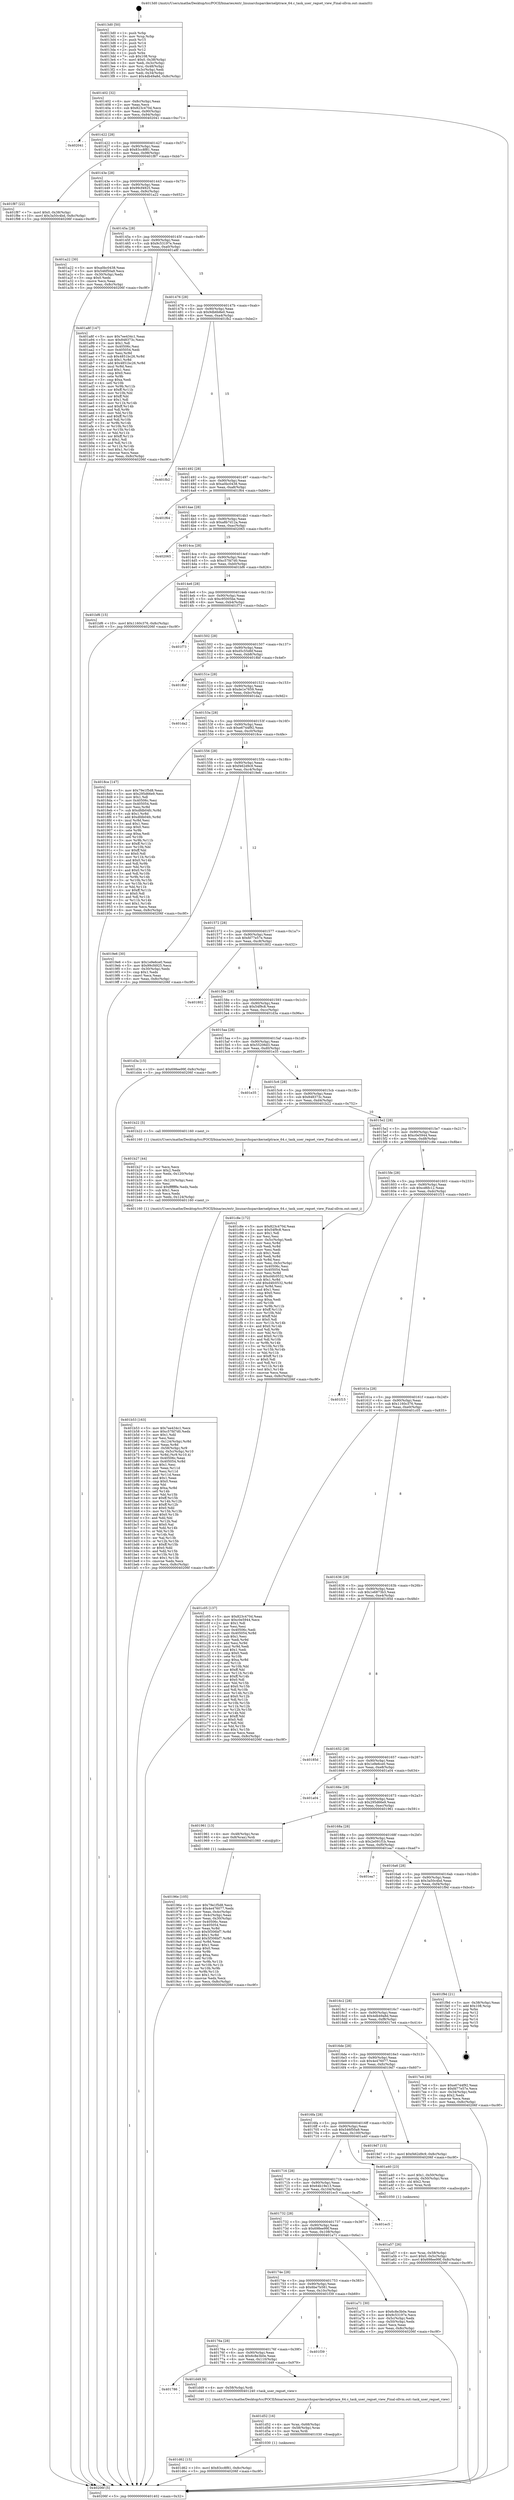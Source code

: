 digraph "0x4013d0" {
  label = "0x4013d0 (/mnt/c/Users/mathe/Desktop/tcc/POCII/binaries/extr_linuxarchsparckernelptrace_64.c_task_user_regset_view_Final-ollvm.out::main(0))"
  labelloc = "t"
  node[shape=record]

  Entry [label="",width=0.3,height=0.3,shape=circle,fillcolor=black,style=filled]
  "0x401402" [label="{
     0x401402 [32]\l
     | [instrs]\l
     &nbsp;&nbsp;0x401402 \<+6\>: mov -0x8c(%rbp),%eax\l
     &nbsp;&nbsp;0x401408 \<+2\>: mov %eax,%ecx\l
     &nbsp;&nbsp;0x40140a \<+6\>: sub $0x823c470d,%ecx\l
     &nbsp;&nbsp;0x401410 \<+6\>: mov %eax,-0x90(%rbp)\l
     &nbsp;&nbsp;0x401416 \<+6\>: mov %ecx,-0x94(%rbp)\l
     &nbsp;&nbsp;0x40141c \<+6\>: je 0000000000402041 \<main+0xc71\>\l
  }"]
  "0x402041" [label="{
     0x402041\l
  }", style=dashed]
  "0x401422" [label="{
     0x401422 [28]\l
     | [instrs]\l
     &nbsp;&nbsp;0x401422 \<+5\>: jmp 0000000000401427 \<main+0x57\>\l
     &nbsp;&nbsp;0x401427 \<+6\>: mov -0x90(%rbp),%eax\l
     &nbsp;&nbsp;0x40142d \<+5\>: sub $0x83cc8f81,%eax\l
     &nbsp;&nbsp;0x401432 \<+6\>: mov %eax,-0x98(%rbp)\l
     &nbsp;&nbsp;0x401438 \<+6\>: je 0000000000401f87 \<main+0xbb7\>\l
  }"]
  Exit [label="",width=0.3,height=0.3,shape=circle,fillcolor=black,style=filled,peripheries=2]
  "0x401f87" [label="{
     0x401f87 [22]\l
     | [instrs]\l
     &nbsp;&nbsp;0x401f87 \<+7\>: movl $0x0,-0x38(%rbp)\l
     &nbsp;&nbsp;0x401f8e \<+10\>: movl $0x3a50c4bd,-0x8c(%rbp)\l
     &nbsp;&nbsp;0x401f98 \<+5\>: jmp 000000000040206f \<main+0xc9f\>\l
  }"]
  "0x40143e" [label="{
     0x40143e [28]\l
     | [instrs]\l
     &nbsp;&nbsp;0x40143e \<+5\>: jmp 0000000000401443 \<main+0x73\>\l
     &nbsp;&nbsp;0x401443 \<+6\>: mov -0x90(%rbp),%eax\l
     &nbsp;&nbsp;0x401449 \<+5\>: sub $0x99cf4925,%eax\l
     &nbsp;&nbsp;0x40144e \<+6\>: mov %eax,-0x9c(%rbp)\l
     &nbsp;&nbsp;0x401454 \<+6\>: je 0000000000401a22 \<main+0x652\>\l
  }"]
  "0x401d62" [label="{
     0x401d62 [15]\l
     | [instrs]\l
     &nbsp;&nbsp;0x401d62 \<+10\>: movl $0x83cc8f81,-0x8c(%rbp)\l
     &nbsp;&nbsp;0x401d6c \<+5\>: jmp 000000000040206f \<main+0xc9f\>\l
  }"]
  "0x401a22" [label="{
     0x401a22 [30]\l
     | [instrs]\l
     &nbsp;&nbsp;0x401a22 \<+5\>: mov $0xa0bc0438,%eax\l
     &nbsp;&nbsp;0x401a27 \<+5\>: mov $0x546f50a9,%ecx\l
     &nbsp;&nbsp;0x401a2c \<+3\>: mov -0x30(%rbp),%edx\l
     &nbsp;&nbsp;0x401a2f \<+3\>: cmp $0x0,%edx\l
     &nbsp;&nbsp;0x401a32 \<+3\>: cmove %ecx,%eax\l
     &nbsp;&nbsp;0x401a35 \<+6\>: mov %eax,-0x8c(%rbp)\l
     &nbsp;&nbsp;0x401a3b \<+5\>: jmp 000000000040206f \<main+0xc9f\>\l
  }"]
  "0x40145a" [label="{
     0x40145a [28]\l
     | [instrs]\l
     &nbsp;&nbsp;0x40145a \<+5\>: jmp 000000000040145f \<main+0x8f\>\l
     &nbsp;&nbsp;0x40145f \<+6\>: mov -0x90(%rbp),%eax\l
     &nbsp;&nbsp;0x401465 \<+5\>: sub $0x9c53197e,%eax\l
     &nbsp;&nbsp;0x40146a \<+6\>: mov %eax,-0xa0(%rbp)\l
     &nbsp;&nbsp;0x401470 \<+6\>: je 0000000000401a8f \<main+0x6bf\>\l
  }"]
  "0x401d52" [label="{
     0x401d52 [16]\l
     | [instrs]\l
     &nbsp;&nbsp;0x401d52 \<+4\>: mov %rax,-0x68(%rbp)\l
     &nbsp;&nbsp;0x401d56 \<+4\>: mov -0x58(%rbp),%rax\l
     &nbsp;&nbsp;0x401d5a \<+3\>: mov %rax,%rdi\l
     &nbsp;&nbsp;0x401d5d \<+5\>: call 0000000000401030 \<free@plt\>\l
     | [calls]\l
     &nbsp;&nbsp;0x401030 \{1\} (unknown)\l
  }"]
  "0x401a8f" [label="{
     0x401a8f [147]\l
     | [instrs]\l
     &nbsp;&nbsp;0x401a8f \<+5\>: mov $0x7ee434c1,%eax\l
     &nbsp;&nbsp;0x401a94 \<+5\>: mov $0x848373c,%ecx\l
     &nbsp;&nbsp;0x401a99 \<+2\>: mov $0x1,%dl\l
     &nbsp;&nbsp;0x401a9b \<+7\>: mov 0x40506c,%esi\l
     &nbsp;&nbsp;0x401aa2 \<+7\>: mov 0x405054,%edi\l
     &nbsp;&nbsp;0x401aa9 \<+3\>: mov %esi,%r8d\l
     &nbsp;&nbsp;0x401aac \<+7\>: sub $0x4851bc26,%r8d\l
     &nbsp;&nbsp;0x401ab3 \<+4\>: sub $0x1,%r8d\l
     &nbsp;&nbsp;0x401ab7 \<+7\>: add $0x4851bc26,%r8d\l
     &nbsp;&nbsp;0x401abe \<+4\>: imul %r8d,%esi\l
     &nbsp;&nbsp;0x401ac2 \<+3\>: and $0x1,%esi\l
     &nbsp;&nbsp;0x401ac5 \<+3\>: cmp $0x0,%esi\l
     &nbsp;&nbsp;0x401ac8 \<+4\>: sete %r9b\l
     &nbsp;&nbsp;0x401acc \<+3\>: cmp $0xa,%edi\l
     &nbsp;&nbsp;0x401acf \<+4\>: setl %r10b\l
     &nbsp;&nbsp;0x401ad3 \<+3\>: mov %r9b,%r11b\l
     &nbsp;&nbsp;0x401ad6 \<+4\>: xor $0xff,%r11b\l
     &nbsp;&nbsp;0x401ada \<+3\>: mov %r10b,%bl\l
     &nbsp;&nbsp;0x401add \<+3\>: xor $0xff,%bl\l
     &nbsp;&nbsp;0x401ae0 \<+3\>: xor $0x1,%dl\l
     &nbsp;&nbsp;0x401ae3 \<+3\>: mov %r11b,%r14b\l
     &nbsp;&nbsp;0x401ae6 \<+4\>: and $0xff,%r14b\l
     &nbsp;&nbsp;0x401aea \<+3\>: and %dl,%r9b\l
     &nbsp;&nbsp;0x401aed \<+3\>: mov %bl,%r15b\l
     &nbsp;&nbsp;0x401af0 \<+4\>: and $0xff,%r15b\l
     &nbsp;&nbsp;0x401af4 \<+3\>: and %dl,%r10b\l
     &nbsp;&nbsp;0x401af7 \<+3\>: or %r9b,%r14b\l
     &nbsp;&nbsp;0x401afa \<+3\>: or %r10b,%r15b\l
     &nbsp;&nbsp;0x401afd \<+3\>: xor %r15b,%r14b\l
     &nbsp;&nbsp;0x401b00 \<+3\>: or %bl,%r11b\l
     &nbsp;&nbsp;0x401b03 \<+4\>: xor $0xff,%r11b\l
     &nbsp;&nbsp;0x401b07 \<+3\>: or $0x1,%dl\l
     &nbsp;&nbsp;0x401b0a \<+3\>: and %dl,%r11b\l
     &nbsp;&nbsp;0x401b0d \<+3\>: or %r11b,%r14b\l
     &nbsp;&nbsp;0x401b10 \<+4\>: test $0x1,%r14b\l
     &nbsp;&nbsp;0x401b14 \<+3\>: cmovne %ecx,%eax\l
     &nbsp;&nbsp;0x401b17 \<+6\>: mov %eax,-0x8c(%rbp)\l
     &nbsp;&nbsp;0x401b1d \<+5\>: jmp 000000000040206f \<main+0xc9f\>\l
  }"]
  "0x401476" [label="{
     0x401476 [28]\l
     | [instrs]\l
     &nbsp;&nbsp;0x401476 \<+5\>: jmp 000000000040147b \<main+0xab\>\l
     &nbsp;&nbsp;0x40147b \<+6\>: mov -0x90(%rbp),%eax\l
     &nbsp;&nbsp;0x401481 \<+5\>: sub $0x9db6b8e0,%eax\l
     &nbsp;&nbsp;0x401486 \<+6\>: mov %eax,-0xa4(%rbp)\l
     &nbsp;&nbsp;0x40148c \<+6\>: je 0000000000401fb2 \<main+0xbe2\>\l
  }"]
  "0x401786" [label="{
     0x401786\l
  }", style=dashed]
  "0x401fb2" [label="{
     0x401fb2\l
  }", style=dashed]
  "0x401492" [label="{
     0x401492 [28]\l
     | [instrs]\l
     &nbsp;&nbsp;0x401492 \<+5\>: jmp 0000000000401497 \<main+0xc7\>\l
     &nbsp;&nbsp;0x401497 \<+6\>: mov -0x90(%rbp),%eax\l
     &nbsp;&nbsp;0x40149d \<+5\>: sub $0xa0bc0438,%eax\l
     &nbsp;&nbsp;0x4014a2 \<+6\>: mov %eax,-0xa8(%rbp)\l
     &nbsp;&nbsp;0x4014a8 \<+6\>: je 0000000000401f64 \<main+0xb94\>\l
  }"]
  "0x401d49" [label="{
     0x401d49 [9]\l
     | [instrs]\l
     &nbsp;&nbsp;0x401d49 \<+4\>: mov -0x58(%rbp),%rdi\l
     &nbsp;&nbsp;0x401d4d \<+5\>: call 0000000000401240 \<task_user_regset_view\>\l
     | [calls]\l
     &nbsp;&nbsp;0x401240 \{1\} (/mnt/c/Users/mathe/Desktop/tcc/POCII/binaries/extr_linuxarchsparckernelptrace_64.c_task_user_regset_view_Final-ollvm.out::task_user_regset_view)\l
  }"]
  "0x401f64" [label="{
     0x401f64\l
  }", style=dashed]
  "0x4014ae" [label="{
     0x4014ae [28]\l
     | [instrs]\l
     &nbsp;&nbsp;0x4014ae \<+5\>: jmp 00000000004014b3 \<main+0xe3\>\l
     &nbsp;&nbsp;0x4014b3 \<+6\>: mov -0x90(%rbp),%eax\l
     &nbsp;&nbsp;0x4014b9 \<+5\>: sub $0xa8b7d12a,%eax\l
     &nbsp;&nbsp;0x4014be \<+6\>: mov %eax,-0xac(%rbp)\l
     &nbsp;&nbsp;0x4014c4 \<+6\>: je 0000000000402065 \<main+0xc95\>\l
  }"]
  "0x40176a" [label="{
     0x40176a [28]\l
     | [instrs]\l
     &nbsp;&nbsp;0x40176a \<+5\>: jmp 000000000040176f \<main+0x39f\>\l
     &nbsp;&nbsp;0x40176f \<+6\>: mov -0x90(%rbp),%eax\l
     &nbsp;&nbsp;0x401775 \<+5\>: sub $0x6c8e3b0e,%eax\l
     &nbsp;&nbsp;0x40177a \<+6\>: mov %eax,-0x110(%rbp)\l
     &nbsp;&nbsp;0x401780 \<+6\>: je 0000000000401d49 \<main+0x979\>\l
  }"]
  "0x402065" [label="{
     0x402065\l
  }", style=dashed]
  "0x4014ca" [label="{
     0x4014ca [28]\l
     | [instrs]\l
     &nbsp;&nbsp;0x4014ca \<+5\>: jmp 00000000004014cf \<main+0xff\>\l
     &nbsp;&nbsp;0x4014cf \<+6\>: mov -0x90(%rbp),%eax\l
     &nbsp;&nbsp;0x4014d5 \<+5\>: sub $0xc57fd7d0,%eax\l
     &nbsp;&nbsp;0x4014da \<+6\>: mov %eax,-0xb0(%rbp)\l
     &nbsp;&nbsp;0x4014e0 \<+6\>: je 0000000000401bf6 \<main+0x826\>\l
  }"]
  "0x401f39" [label="{
     0x401f39\l
  }", style=dashed]
  "0x401bf6" [label="{
     0x401bf6 [15]\l
     | [instrs]\l
     &nbsp;&nbsp;0x401bf6 \<+10\>: movl $0x1160c376,-0x8c(%rbp)\l
     &nbsp;&nbsp;0x401c00 \<+5\>: jmp 000000000040206f \<main+0xc9f\>\l
  }"]
  "0x4014e6" [label="{
     0x4014e6 [28]\l
     | [instrs]\l
     &nbsp;&nbsp;0x4014e6 \<+5\>: jmp 00000000004014eb \<main+0x11b\>\l
     &nbsp;&nbsp;0x4014eb \<+6\>: mov -0x90(%rbp),%eax\l
     &nbsp;&nbsp;0x4014f1 \<+5\>: sub $0xc95005be,%eax\l
     &nbsp;&nbsp;0x4014f6 \<+6\>: mov %eax,-0xb4(%rbp)\l
     &nbsp;&nbsp;0x4014fc \<+6\>: je 0000000000401f73 \<main+0xba3\>\l
  }"]
  "0x401b53" [label="{
     0x401b53 [163]\l
     | [instrs]\l
     &nbsp;&nbsp;0x401b53 \<+5\>: mov $0x7ee434c1,%ecx\l
     &nbsp;&nbsp;0x401b58 \<+5\>: mov $0xc57fd7d0,%edx\l
     &nbsp;&nbsp;0x401b5d \<+3\>: mov $0x1,%dil\l
     &nbsp;&nbsp;0x401b60 \<+2\>: xor %esi,%esi\l
     &nbsp;&nbsp;0x401b62 \<+7\>: mov -0x124(%rbp),%r8d\l
     &nbsp;&nbsp;0x401b69 \<+4\>: imul %eax,%r8d\l
     &nbsp;&nbsp;0x401b6d \<+4\>: mov -0x58(%rbp),%r9\l
     &nbsp;&nbsp;0x401b71 \<+4\>: movslq -0x5c(%rbp),%r10\l
     &nbsp;&nbsp;0x401b75 \<+4\>: mov %r8d,(%r9,%r10,4)\l
     &nbsp;&nbsp;0x401b79 \<+7\>: mov 0x40506c,%eax\l
     &nbsp;&nbsp;0x401b80 \<+8\>: mov 0x405054,%r8d\l
     &nbsp;&nbsp;0x401b88 \<+3\>: sub $0x1,%esi\l
     &nbsp;&nbsp;0x401b8b \<+3\>: mov %eax,%r11d\l
     &nbsp;&nbsp;0x401b8e \<+3\>: add %esi,%r11d\l
     &nbsp;&nbsp;0x401b91 \<+4\>: imul %r11d,%eax\l
     &nbsp;&nbsp;0x401b95 \<+3\>: and $0x1,%eax\l
     &nbsp;&nbsp;0x401b98 \<+3\>: cmp $0x0,%eax\l
     &nbsp;&nbsp;0x401b9b \<+3\>: sete %bl\l
     &nbsp;&nbsp;0x401b9e \<+4\>: cmp $0xa,%r8d\l
     &nbsp;&nbsp;0x401ba2 \<+4\>: setl %r14b\l
     &nbsp;&nbsp;0x401ba6 \<+3\>: mov %bl,%r15b\l
     &nbsp;&nbsp;0x401ba9 \<+4\>: xor $0xff,%r15b\l
     &nbsp;&nbsp;0x401bad \<+3\>: mov %r14b,%r12b\l
     &nbsp;&nbsp;0x401bb0 \<+4\>: xor $0xff,%r12b\l
     &nbsp;&nbsp;0x401bb4 \<+4\>: xor $0x0,%dil\l
     &nbsp;&nbsp;0x401bb8 \<+3\>: mov %r15b,%r13b\l
     &nbsp;&nbsp;0x401bbb \<+4\>: and $0x0,%r13b\l
     &nbsp;&nbsp;0x401bbf \<+3\>: and %dil,%bl\l
     &nbsp;&nbsp;0x401bc2 \<+3\>: mov %r12b,%al\l
     &nbsp;&nbsp;0x401bc5 \<+2\>: and $0x0,%al\l
     &nbsp;&nbsp;0x401bc7 \<+3\>: and %dil,%r14b\l
     &nbsp;&nbsp;0x401bca \<+3\>: or %bl,%r13b\l
     &nbsp;&nbsp;0x401bcd \<+3\>: or %r14b,%al\l
     &nbsp;&nbsp;0x401bd0 \<+3\>: xor %al,%r13b\l
     &nbsp;&nbsp;0x401bd3 \<+3\>: or %r12b,%r15b\l
     &nbsp;&nbsp;0x401bd6 \<+4\>: xor $0xff,%r15b\l
     &nbsp;&nbsp;0x401bda \<+4\>: or $0x0,%dil\l
     &nbsp;&nbsp;0x401bde \<+3\>: and %dil,%r15b\l
     &nbsp;&nbsp;0x401be1 \<+3\>: or %r15b,%r13b\l
     &nbsp;&nbsp;0x401be4 \<+4\>: test $0x1,%r13b\l
     &nbsp;&nbsp;0x401be8 \<+3\>: cmovne %edx,%ecx\l
     &nbsp;&nbsp;0x401beb \<+6\>: mov %ecx,-0x8c(%rbp)\l
     &nbsp;&nbsp;0x401bf1 \<+5\>: jmp 000000000040206f \<main+0xc9f\>\l
  }"]
  "0x401f73" [label="{
     0x401f73\l
  }", style=dashed]
  "0x401502" [label="{
     0x401502 [28]\l
     | [instrs]\l
     &nbsp;&nbsp;0x401502 \<+5\>: jmp 0000000000401507 \<main+0x137\>\l
     &nbsp;&nbsp;0x401507 \<+6\>: mov -0x90(%rbp),%eax\l
     &nbsp;&nbsp;0x40150d \<+5\>: sub $0xd5c55d6f,%eax\l
     &nbsp;&nbsp;0x401512 \<+6\>: mov %eax,-0xb8(%rbp)\l
     &nbsp;&nbsp;0x401518 \<+6\>: je 00000000004018bf \<main+0x4ef\>\l
  }"]
  "0x401b27" [label="{
     0x401b27 [44]\l
     | [instrs]\l
     &nbsp;&nbsp;0x401b27 \<+2\>: xor %ecx,%ecx\l
     &nbsp;&nbsp;0x401b29 \<+5\>: mov $0x2,%edx\l
     &nbsp;&nbsp;0x401b2e \<+6\>: mov %edx,-0x120(%rbp)\l
     &nbsp;&nbsp;0x401b34 \<+1\>: cltd\l
     &nbsp;&nbsp;0x401b35 \<+6\>: mov -0x120(%rbp),%esi\l
     &nbsp;&nbsp;0x401b3b \<+2\>: idiv %esi\l
     &nbsp;&nbsp;0x401b3d \<+6\>: imul $0xfffffffe,%edx,%edx\l
     &nbsp;&nbsp;0x401b43 \<+3\>: sub $0x1,%ecx\l
     &nbsp;&nbsp;0x401b46 \<+2\>: sub %ecx,%edx\l
     &nbsp;&nbsp;0x401b48 \<+6\>: mov %edx,-0x124(%rbp)\l
     &nbsp;&nbsp;0x401b4e \<+5\>: call 0000000000401160 \<next_i\>\l
     | [calls]\l
     &nbsp;&nbsp;0x401160 \{1\} (/mnt/c/Users/mathe/Desktop/tcc/POCII/binaries/extr_linuxarchsparckernelptrace_64.c_task_user_regset_view_Final-ollvm.out::next_i)\l
  }"]
  "0x4018bf" [label="{
     0x4018bf\l
  }", style=dashed]
  "0x40151e" [label="{
     0x40151e [28]\l
     | [instrs]\l
     &nbsp;&nbsp;0x40151e \<+5\>: jmp 0000000000401523 \<main+0x153\>\l
     &nbsp;&nbsp;0x401523 \<+6\>: mov -0x90(%rbp),%eax\l
     &nbsp;&nbsp;0x401529 \<+5\>: sub $0xde1e7659,%eax\l
     &nbsp;&nbsp;0x40152e \<+6\>: mov %eax,-0xbc(%rbp)\l
     &nbsp;&nbsp;0x401534 \<+6\>: je 0000000000401da2 \<main+0x9d2\>\l
  }"]
  "0x40174e" [label="{
     0x40174e [28]\l
     | [instrs]\l
     &nbsp;&nbsp;0x40174e \<+5\>: jmp 0000000000401753 \<main+0x383\>\l
     &nbsp;&nbsp;0x401753 \<+6\>: mov -0x90(%rbp),%eax\l
     &nbsp;&nbsp;0x401759 \<+5\>: sub $0x6be7b581,%eax\l
     &nbsp;&nbsp;0x40175e \<+6\>: mov %eax,-0x10c(%rbp)\l
     &nbsp;&nbsp;0x401764 \<+6\>: je 0000000000401f39 \<main+0xb69\>\l
  }"]
  "0x401da2" [label="{
     0x401da2\l
  }", style=dashed]
  "0x40153a" [label="{
     0x40153a [28]\l
     | [instrs]\l
     &nbsp;&nbsp;0x40153a \<+5\>: jmp 000000000040153f \<main+0x16f\>\l
     &nbsp;&nbsp;0x40153f \<+6\>: mov -0x90(%rbp),%eax\l
     &nbsp;&nbsp;0x401545 \<+5\>: sub $0xe6744f92,%eax\l
     &nbsp;&nbsp;0x40154a \<+6\>: mov %eax,-0xc0(%rbp)\l
     &nbsp;&nbsp;0x401550 \<+6\>: je 00000000004018ce \<main+0x4fe\>\l
  }"]
  "0x401a71" [label="{
     0x401a71 [30]\l
     | [instrs]\l
     &nbsp;&nbsp;0x401a71 \<+5\>: mov $0x6c8e3b0e,%eax\l
     &nbsp;&nbsp;0x401a76 \<+5\>: mov $0x9c53197e,%ecx\l
     &nbsp;&nbsp;0x401a7b \<+3\>: mov -0x5c(%rbp),%edx\l
     &nbsp;&nbsp;0x401a7e \<+3\>: cmp -0x50(%rbp),%edx\l
     &nbsp;&nbsp;0x401a81 \<+3\>: cmovl %ecx,%eax\l
     &nbsp;&nbsp;0x401a84 \<+6\>: mov %eax,-0x8c(%rbp)\l
     &nbsp;&nbsp;0x401a8a \<+5\>: jmp 000000000040206f \<main+0xc9f\>\l
  }"]
  "0x4018ce" [label="{
     0x4018ce [147]\l
     | [instrs]\l
     &nbsp;&nbsp;0x4018ce \<+5\>: mov $0x79e1f5d8,%eax\l
     &nbsp;&nbsp;0x4018d3 \<+5\>: mov $0x295d66e9,%ecx\l
     &nbsp;&nbsp;0x4018d8 \<+2\>: mov $0x1,%dl\l
     &nbsp;&nbsp;0x4018da \<+7\>: mov 0x40506c,%esi\l
     &nbsp;&nbsp;0x4018e1 \<+7\>: mov 0x405054,%edi\l
     &nbsp;&nbsp;0x4018e8 \<+3\>: mov %esi,%r8d\l
     &nbsp;&nbsp;0x4018eb \<+7\>: sub $0xdfdb04fc,%r8d\l
     &nbsp;&nbsp;0x4018f2 \<+4\>: sub $0x1,%r8d\l
     &nbsp;&nbsp;0x4018f6 \<+7\>: add $0xdfdb04fc,%r8d\l
     &nbsp;&nbsp;0x4018fd \<+4\>: imul %r8d,%esi\l
     &nbsp;&nbsp;0x401901 \<+3\>: and $0x1,%esi\l
     &nbsp;&nbsp;0x401904 \<+3\>: cmp $0x0,%esi\l
     &nbsp;&nbsp;0x401907 \<+4\>: sete %r9b\l
     &nbsp;&nbsp;0x40190b \<+3\>: cmp $0xa,%edi\l
     &nbsp;&nbsp;0x40190e \<+4\>: setl %r10b\l
     &nbsp;&nbsp;0x401912 \<+3\>: mov %r9b,%r11b\l
     &nbsp;&nbsp;0x401915 \<+4\>: xor $0xff,%r11b\l
     &nbsp;&nbsp;0x401919 \<+3\>: mov %r10b,%bl\l
     &nbsp;&nbsp;0x40191c \<+3\>: xor $0xff,%bl\l
     &nbsp;&nbsp;0x40191f \<+3\>: xor $0x0,%dl\l
     &nbsp;&nbsp;0x401922 \<+3\>: mov %r11b,%r14b\l
     &nbsp;&nbsp;0x401925 \<+4\>: and $0x0,%r14b\l
     &nbsp;&nbsp;0x401929 \<+3\>: and %dl,%r9b\l
     &nbsp;&nbsp;0x40192c \<+3\>: mov %bl,%r15b\l
     &nbsp;&nbsp;0x40192f \<+4\>: and $0x0,%r15b\l
     &nbsp;&nbsp;0x401933 \<+3\>: and %dl,%r10b\l
     &nbsp;&nbsp;0x401936 \<+3\>: or %r9b,%r14b\l
     &nbsp;&nbsp;0x401939 \<+3\>: or %r10b,%r15b\l
     &nbsp;&nbsp;0x40193c \<+3\>: xor %r15b,%r14b\l
     &nbsp;&nbsp;0x40193f \<+3\>: or %bl,%r11b\l
     &nbsp;&nbsp;0x401942 \<+4\>: xor $0xff,%r11b\l
     &nbsp;&nbsp;0x401946 \<+3\>: or $0x0,%dl\l
     &nbsp;&nbsp;0x401949 \<+3\>: and %dl,%r11b\l
     &nbsp;&nbsp;0x40194c \<+3\>: or %r11b,%r14b\l
     &nbsp;&nbsp;0x40194f \<+4\>: test $0x1,%r14b\l
     &nbsp;&nbsp;0x401953 \<+3\>: cmovne %ecx,%eax\l
     &nbsp;&nbsp;0x401956 \<+6\>: mov %eax,-0x8c(%rbp)\l
     &nbsp;&nbsp;0x40195c \<+5\>: jmp 000000000040206f \<main+0xc9f\>\l
  }"]
  "0x401556" [label="{
     0x401556 [28]\l
     | [instrs]\l
     &nbsp;&nbsp;0x401556 \<+5\>: jmp 000000000040155b \<main+0x18b\>\l
     &nbsp;&nbsp;0x40155b \<+6\>: mov -0x90(%rbp),%eax\l
     &nbsp;&nbsp;0x401561 \<+5\>: sub $0xf462d9c9,%eax\l
     &nbsp;&nbsp;0x401566 \<+6\>: mov %eax,-0xc4(%rbp)\l
     &nbsp;&nbsp;0x40156c \<+6\>: je 00000000004019e6 \<main+0x616\>\l
  }"]
  "0x401732" [label="{
     0x401732 [28]\l
     | [instrs]\l
     &nbsp;&nbsp;0x401732 \<+5\>: jmp 0000000000401737 \<main+0x367\>\l
     &nbsp;&nbsp;0x401737 \<+6\>: mov -0x90(%rbp),%eax\l
     &nbsp;&nbsp;0x40173d \<+5\>: sub $0x698ee99f,%eax\l
     &nbsp;&nbsp;0x401742 \<+6\>: mov %eax,-0x108(%rbp)\l
     &nbsp;&nbsp;0x401748 \<+6\>: je 0000000000401a71 \<main+0x6a1\>\l
  }"]
  "0x4019e6" [label="{
     0x4019e6 [30]\l
     | [instrs]\l
     &nbsp;&nbsp;0x4019e6 \<+5\>: mov $0x1e9e6ce0,%eax\l
     &nbsp;&nbsp;0x4019eb \<+5\>: mov $0x99cf4925,%ecx\l
     &nbsp;&nbsp;0x4019f0 \<+3\>: mov -0x30(%rbp),%edx\l
     &nbsp;&nbsp;0x4019f3 \<+3\>: cmp $0x1,%edx\l
     &nbsp;&nbsp;0x4019f6 \<+3\>: cmovl %ecx,%eax\l
     &nbsp;&nbsp;0x4019f9 \<+6\>: mov %eax,-0x8c(%rbp)\l
     &nbsp;&nbsp;0x4019ff \<+5\>: jmp 000000000040206f \<main+0xc9f\>\l
  }"]
  "0x401572" [label="{
     0x401572 [28]\l
     | [instrs]\l
     &nbsp;&nbsp;0x401572 \<+5\>: jmp 0000000000401577 \<main+0x1a7\>\l
     &nbsp;&nbsp;0x401577 \<+6\>: mov -0x90(%rbp),%eax\l
     &nbsp;&nbsp;0x40157d \<+5\>: sub $0xfd77e57e,%eax\l
     &nbsp;&nbsp;0x401582 \<+6\>: mov %eax,-0xc8(%rbp)\l
     &nbsp;&nbsp;0x401588 \<+6\>: je 0000000000401802 \<main+0x432\>\l
  }"]
  "0x401ec5" [label="{
     0x401ec5\l
  }", style=dashed]
  "0x401802" [label="{
     0x401802\l
  }", style=dashed]
  "0x40158e" [label="{
     0x40158e [28]\l
     | [instrs]\l
     &nbsp;&nbsp;0x40158e \<+5\>: jmp 0000000000401593 \<main+0x1c3\>\l
     &nbsp;&nbsp;0x401593 \<+6\>: mov -0x90(%rbp),%eax\l
     &nbsp;&nbsp;0x401599 \<+5\>: sub $0x54f9c8,%eax\l
     &nbsp;&nbsp;0x40159e \<+6\>: mov %eax,-0xcc(%rbp)\l
     &nbsp;&nbsp;0x4015a4 \<+6\>: je 0000000000401d3a \<main+0x96a\>\l
  }"]
  "0x401a57" [label="{
     0x401a57 [26]\l
     | [instrs]\l
     &nbsp;&nbsp;0x401a57 \<+4\>: mov %rax,-0x58(%rbp)\l
     &nbsp;&nbsp;0x401a5b \<+7\>: movl $0x0,-0x5c(%rbp)\l
     &nbsp;&nbsp;0x401a62 \<+10\>: movl $0x698ee99f,-0x8c(%rbp)\l
     &nbsp;&nbsp;0x401a6c \<+5\>: jmp 000000000040206f \<main+0xc9f\>\l
  }"]
  "0x401d3a" [label="{
     0x401d3a [15]\l
     | [instrs]\l
     &nbsp;&nbsp;0x401d3a \<+10\>: movl $0x698ee99f,-0x8c(%rbp)\l
     &nbsp;&nbsp;0x401d44 \<+5\>: jmp 000000000040206f \<main+0xc9f\>\l
  }"]
  "0x4015aa" [label="{
     0x4015aa [28]\l
     | [instrs]\l
     &nbsp;&nbsp;0x4015aa \<+5\>: jmp 00000000004015af \<main+0x1df\>\l
     &nbsp;&nbsp;0x4015af \<+6\>: mov -0x90(%rbp),%eax\l
     &nbsp;&nbsp;0x4015b5 \<+5\>: sub $0x55206d3,%eax\l
     &nbsp;&nbsp;0x4015ba \<+6\>: mov %eax,-0xd0(%rbp)\l
     &nbsp;&nbsp;0x4015c0 \<+6\>: je 0000000000401e35 \<main+0xa65\>\l
  }"]
  "0x401716" [label="{
     0x401716 [28]\l
     | [instrs]\l
     &nbsp;&nbsp;0x401716 \<+5\>: jmp 000000000040171b \<main+0x34b\>\l
     &nbsp;&nbsp;0x40171b \<+6\>: mov -0x90(%rbp),%eax\l
     &nbsp;&nbsp;0x401721 \<+5\>: sub $0x64b19e13,%eax\l
     &nbsp;&nbsp;0x401726 \<+6\>: mov %eax,-0x104(%rbp)\l
     &nbsp;&nbsp;0x40172c \<+6\>: je 0000000000401ec5 \<main+0xaf5\>\l
  }"]
  "0x401e35" [label="{
     0x401e35\l
  }", style=dashed]
  "0x4015c6" [label="{
     0x4015c6 [28]\l
     | [instrs]\l
     &nbsp;&nbsp;0x4015c6 \<+5\>: jmp 00000000004015cb \<main+0x1fb\>\l
     &nbsp;&nbsp;0x4015cb \<+6\>: mov -0x90(%rbp),%eax\l
     &nbsp;&nbsp;0x4015d1 \<+5\>: sub $0x848373c,%eax\l
     &nbsp;&nbsp;0x4015d6 \<+6\>: mov %eax,-0xd4(%rbp)\l
     &nbsp;&nbsp;0x4015dc \<+6\>: je 0000000000401b22 \<main+0x752\>\l
  }"]
  "0x401a40" [label="{
     0x401a40 [23]\l
     | [instrs]\l
     &nbsp;&nbsp;0x401a40 \<+7\>: movl $0x1,-0x50(%rbp)\l
     &nbsp;&nbsp;0x401a47 \<+4\>: movslq -0x50(%rbp),%rax\l
     &nbsp;&nbsp;0x401a4b \<+4\>: shl $0x2,%rax\l
     &nbsp;&nbsp;0x401a4f \<+3\>: mov %rax,%rdi\l
     &nbsp;&nbsp;0x401a52 \<+5\>: call 0000000000401050 \<malloc@plt\>\l
     | [calls]\l
     &nbsp;&nbsp;0x401050 \{1\} (unknown)\l
  }"]
  "0x401b22" [label="{
     0x401b22 [5]\l
     | [instrs]\l
     &nbsp;&nbsp;0x401b22 \<+5\>: call 0000000000401160 \<next_i\>\l
     | [calls]\l
     &nbsp;&nbsp;0x401160 \{1\} (/mnt/c/Users/mathe/Desktop/tcc/POCII/binaries/extr_linuxarchsparckernelptrace_64.c_task_user_regset_view_Final-ollvm.out::next_i)\l
  }"]
  "0x4015e2" [label="{
     0x4015e2 [28]\l
     | [instrs]\l
     &nbsp;&nbsp;0x4015e2 \<+5\>: jmp 00000000004015e7 \<main+0x217\>\l
     &nbsp;&nbsp;0x4015e7 \<+6\>: mov -0x90(%rbp),%eax\l
     &nbsp;&nbsp;0x4015ed \<+5\>: sub $0xc0e5944,%eax\l
     &nbsp;&nbsp;0x4015f2 \<+6\>: mov %eax,-0xd8(%rbp)\l
     &nbsp;&nbsp;0x4015f8 \<+6\>: je 0000000000401c8e \<main+0x8be\>\l
  }"]
  "0x4016fa" [label="{
     0x4016fa [28]\l
     | [instrs]\l
     &nbsp;&nbsp;0x4016fa \<+5\>: jmp 00000000004016ff \<main+0x32f\>\l
     &nbsp;&nbsp;0x4016ff \<+6\>: mov -0x90(%rbp),%eax\l
     &nbsp;&nbsp;0x401705 \<+5\>: sub $0x546f50a9,%eax\l
     &nbsp;&nbsp;0x40170a \<+6\>: mov %eax,-0x100(%rbp)\l
     &nbsp;&nbsp;0x401710 \<+6\>: je 0000000000401a40 \<main+0x670\>\l
  }"]
  "0x401c8e" [label="{
     0x401c8e [172]\l
     | [instrs]\l
     &nbsp;&nbsp;0x401c8e \<+5\>: mov $0x823c470d,%eax\l
     &nbsp;&nbsp;0x401c93 \<+5\>: mov $0x54f9c8,%ecx\l
     &nbsp;&nbsp;0x401c98 \<+2\>: mov $0x1,%dl\l
     &nbsp;&nbsp;0x401c9a \<+2\>: xor %esi,%esi\l
     &nbsp;&nbsp;0x401c9c \<+3\>: mov -0x5c(%rbp),%edi\l
     &nbsp;&nbsp;0x401c9f \<+3\>: mov %esi,%r8d\l
     &nbsp;&nbsp;0x401ca2 \<+3\>: sub %edi,%r8d\l
     &nbsp;&nbsp;0x401ca5 \<+2\>: mov %esi,%edi\l
     &nbsp;&nbsp;0x401ca7 \<+3\>: sub $0x1,%edi\l
     &nbsp;&nbsp;0x401caa \<+3\>: add %edi,%r8d\l
     &nbsp;&nbsp;0x401cad \<+3\>: sub %r8d,%esi\l
     &nbsp;&nbsp;0x401cb0 \<+3\>: mov %esi,-0x5c(%rbp)\l
     &nbsp;&nbsp;0x401cb3 \<+7\>: mov 0x40506c,%esi\l
     &nbsp;&nbsp;0x401cba \<+7\>: mov 0x405054,%edi\l
     &nbsp;&nbsp;0x401cc1 \<+3\>: mov %esi,%r8d\l
     &nbsp;&nbsp;0x401cc4 \<+7\>: sub $0xd4fc0532,%r8d\l
     &nbsp;&nbsp;0x401ccb \<+4\>: sub $0x1,%r8d\l
     &nbsp;&nbsp;0x401ccf \<+7\>: add $0xd4fc0532,%r8d\l
     &nbsp;&nbsp;0x401cd6 \<+4\>: imul %r8d,%esi\l
     &nbsp;&nbsp;0x401cda \<+3\>: and $0x1,%esi\l
     &nbsp;&nbsp;0x401cdd \<+3\>: cmp $0x0,%esi\l
     &nbsp;&nbsp;0x401ce0 \<+4\>: sete %r9b\l
     &nbsp;&nbsp;0x401ce4 \<+3\>: cmp $0xa,%edi\l
     &nbsp;&nbsp;0x401ce7 \<+4\>: setl %r10b\l
     &nbsp;&nbsp;0x401ceb \<+3\>: mov %r9b,%r11b\l
     &nbsp;&nbsp;0x401cee \<+4\>: xor $0xff,%r11b\l
     &nbsp;&nbsp;0x401cf2 \<+3\>: mov %r10b,%bl\l
     &nbsp;&nbsp;0x401cf5 \<+3\>: xor $0xff,%bl\l
     &nbsp;&nbsp;0x401cf8 \<+3\>: xor $0x0,%dl\l
     &nbsp;&nbsp;0x401cfb \<+3\>: mov %r11b,%r14b\l
     &nbsp;&nbsp;0x401cfe \<+4\>: and $0x0,%r14b\l
     &nbsp;&nbsp;0x401d02 \<+3\>: and %dl,%r9b\l
     &nbsp;&nbsp;0x401d05 \<+3\>: mov %bl,%r15b\l
     &nbsp;&nbsp;0x401d08 \<+4\>: and $0x0,%r15b\l
     &nbsp;&nbsp;0x401d0c \<+3\>: and %dl,%r10b\l
     &nbsp;&nbsp;0x401d0f \<+3\>: or %r9b,%r14b\l
     &nbsp;&nbsp;0x401d12 \<+3\>: or %r10b,%r15b\l
     &nbsp;&nbsp;0x401d15 \<+3\>: xor %r15b,%r14b\l
     &nbsp;&nbsp;0x401d18 \<+3\>: or %bl,%r11b\l
     &nbsp;&nbsp;0x401d1b \<+4\>: xor $0xff,%r11b\l
     &nbsp;&nbsp;0x401d1f \<+3\>: or $0x0,%dl\l
     &nbsp;&nbsp;0x401d22 \<+3\>: and %dl,%r11b\l
     &nbsp;&nbsp;0x401d25 \<+3\>: or %r11b,%r14b\l
     &nbsp;&nbsp;0x401d28 \<+4\>: test $0x1,%r14b\l
     &nbsp;&nbsp;0x401d2c \<+3\>: cmovne %ecx,%eax\l
     &nbsp;&nbsp;0x401d2f \<+6\>: mov %eax,-0x8c(%rbp)\l
     &nbsp;&nbsp;0x401d35 \<+5\>: jmp 000000000040206f \<main+0xc9f\>\l
  }"]
  "0x4015fe" [label="{
     0x4015fe [28]\l
     | [instrs]\l
     &nbsp;&nbsp;0x4015fe \<+5\>: jmp 0000000000401603 \<main+0x233\>\l
     &nbsp;&nbsp;0x401603 \<+6\>: mov -0x90(%rbp),%eax\l
     &nbsp;&nbsp;0x401609 \<+5\>: sub $0xcd6fc12,%eax\l
     &nbsp;&nbsp;0x40160e \<+6\>: mov %eax,-0xdc(%rbp)\l
     &nbsp;&nbsp;0x401614 \<+6\>: je 0000000000401f15 \<main+0xb45\>\l
  }"]
  "0x4019d7" [label="{
     0x4019d7 [15]\l
     | [instrs]\l
     &nbsp;&nbsp;0x4019d7 \<+10\>: movl $0xf462d9c9,-0x8c(%rbp)\l
     &nbsp;&nbsp;0x4019e1 \<+5\>: jmp 000000000040206f \<main+0xc9f\>\l
  }"]
  "0x401f15" [label="{
     0x401f15\l
  }", style=dashed]
  "0x40161a" [label="{
     0x40161a [28]\l
     | [instrs]\l
     &nbsp;&nbsp;0x40161a \<+5\>: jmp 000000000040161f \<main+0x24f\>\l
     &nbsp;&nbsp;0x40161f \<+6\>: mov -0x90(%rbp),%eax\l
     &nbsp;&nbsp;0x401625 \<+5\>: sub $0x1160c376,%eax\l
     &nbsp;&nbsp;0x40162a \<+6\>: mov %eax,-0xe0(%rbp)\l
     &nbsp;&nbsp;0x401630 \<+6\>: je 0000000000401c05 \<main+0x835\>\l
  }"]
  "0x40196e" [label="{
     0x40196e [105]\l
     | [instrs]\l
     &nbsp;&nbsp;0x40196e \<+5\>: mov $0x79e1f5d8,%ecx\l
     &nbsp;&nbsp;0x401973 \<+5\>: mov $0x4e476077,%edx\l
     &nbsp;&nbsp;0x401978 \<+3\>: mov %eax,-0x4c(%rbp)\l
     &nbsp;&nbsp;0x40197b \<+3\>: mov -0x4c(%rbp),%eax\l
     &nbsp;&nbsp;0x40197e \<+3\>: mov %eax,-0x30(%rbp)\l
     &nbsp;&nbsp;0x401981 \<+7\>: mov 0x40506c,%eax\l
     &nbsp;&nbsp;0x401988 \<+7\>: mov 0x405054,%esi\l
     &nbsp;&nbsp;0x40198f \<+3\>: mov %eax,%r8d\l
     &nbsp;&nbsp;0x401992 \<+7\>: sub $0x5f306bf7,%r8d\l
     &nbsp;&nbsp;0x401999 \<+4\>: sub $0x1,%r8d\l
     &nbsp;&nbsp;0x40199d \<+7\>: add $0x5f306bf7,%r8d\l
     &nbsp;&nbsp;0x4019a4 \<+4\>: imul %r8d,%eax\l
     &nbsp;&nbsp;0x4019a8 \<+3\>: and $0x1,%eax\l
     &nbsp;&nbsp;0x4019ab \<+3\>: cmp $0x0,%eax\l
     &nbsp;&nbsp;0x4019ae \<+4\>: sete %r9b\l
     &nbsp;&nbsp;0x4019b2 \<+3\>: cmp $0xa,%esi\l
     &nbsp;&nbsp;0x4019b5 \<+4\>: setl %r10b\l
     &nbsp;&nbsp;0x4019b9 \<+3\>: mov %r9b,%r11b\l
     &nbsp;&nbsp;0x4019bc \<+3\>: and %r10b,%r11b\l
     &nbsp;&nbsp;0x4019bf \<+3\>: xor %r10b,%r9b\l
     &nbsp;&nbsp;0x4019c2 \<+3\>: or %r9b,%r11b\l
     &nbsp;&nbsp;0x4019c5 \<+4\>: test $0x1,%r11b\l
     &nbsp;&nbsp;0x4019c9 \<+3\>: cmovne %edx,%ecx\l
     &nbsp;&nbsp;0x4019cc \<+6\>: mov %ecx,-0x8c(%rbp)\l
     &nbsp;&nbsp;0x4019d2 \<+5\>: jmp 000000000040206f \<main+0xc9f\>\l
  }"]
  "0x401c05" [label="{
     0x401c05 [137]\l
     | [instrs]\l
     &nbsp;&nbsp;0x401c05 \<+5\>: mov $0x823c470d,%eax\l
     &nbsp;&nbsp;0x401c0a \<+5\>: mov $0xc0e5944,%ecx\l
     &nbsp;&nbsp;0x401c0f \<+2\>: mov $0x1,%dl\l
     &nbsp;&nbsp;0x401c11 \<+2\>: xor %esi,%esi\l
     &nbsp;&nbsp;0x401c13 \<+7\>: mov 0x40506c,%edi\l
     &nbsp;&nbsp;0x401c1a \<+8\>: mov 0x405054,%r8d\l
     &nbsp;&nbsp;0x401c22 \<+3\>: sub $0x1,%esi\l
     &nbsp;&nbsp;0x401c25 \<+3\>: mov %edi,%r9d\l
     &nbsp;&nbsp;0x401c28 \<+3\>: add %esi,%r9d\l
     &nbsp;&nbsp;0x401c2b \<+4\>: imul %r9d,%edi\l
     &nbsp;&nbsp;0x401c2f \<+3\>: and $0x1,%edi\l
     &nbsp;&nbsp;0x401c32 \<+3\>: cmp $0x0,%edi\l
     &nbsp;&nbsp;0x401c35 \<+4\>: sete %r10b\l
     &nbsp;&nbsp;0x401c39 \<+4\>: cmp $0xa,%r8d\l
     &nbsp;&nbsp;0x401c3d \<+4\>: setl %r11b\l
     &nbsp;&nbsp;0x401c41 \<+3\>: mov %r10b,%bl\l
     &nbsp;&nbsp;0x401c44 \<+3\>: xor $0xff,%bl\l
     &nbsp;&nbsp;0x401c47 \<+3\>: mov %r11b,%r14b\l
     &nbsp;&nbsp;0x401c4a \<+4\>: xor $0xff,%r14b\l
     &nbsp;&nbsp;0x401c4e \<+3\>: xor $0x0,%dl\l
     &nbsp;&nbsp;0x401c51 \<+3\>: mov %bl,%r15b\l
     &nbsp;&nbsp;0x401c54 \<+4\>: and $0x0,%r15b\l
     &nbsp;&nbsp;0x401c58 \<+3\>: and %dl,%r10b\l
     &nbsp;&nbsp;0x401c5b \<+3\>: mov %r14b,%r12b\l
     &nbsp;&nbsp;0x401c5e \<+4\>: and $0x0,%r12b\l
     &nbsp;&nbsp;0x401c62 \<+3\>: and %dl,%r11b\l
     &nbsp;&nbsp;0x401c65 \<+3\>: or %r10b,%r15b\l
     &nbsp;&nbsp;0x401c68 \<+3\>: or %r11b,%r12b\l
     &nbsp;&nbsp;0x401c6b \<+3\>: xor %r12b,%r15b\l
     &nbsp;&nbsp;0x401c6e \<+3\>: or %r14b,%bl\l
     &nbsp;&nbsp;0x401c71 \<+3\>: xor $0xff,%bl\l
     &nbsp;&nbsp;0x401c74 \<+3\>: or $0x0,%dl\l
     &nbsp;&nbsp;0x401c77 \<+2\>: and %dl,%bl\l
     &nbsp;&nbsp;0x401c79 \<+3\>: or %bl,%r15b\l
     &nbsp;&nbsp;0x401c7c \<+4\>: test $0x1,%r15b\l
     &nbsp;&nbsp;0x401c80 \<+3\>: cmovne %ecx,%eax\l
     &nbsp;&nbsp;0x401c83 \<+6\>: mov %eax,-0x8c(%rbp)\l
     &nbsp;&nbsp;0x401c89 \<+5\>: jmp 000000000040206f \<main+0xc9f\>\l
  }"]
  "0x401636" [label="{
     0x401636 [28]\l
     | [instrs]\l
     &nbsp;&nbsp;0x401636 \<+5\>: jmp 000000000040163b \<main+0x26b\>\l
     &nbsp;&nbsp;0x40163b \<+6\>: mov -0x90(%rbp),%eax\l
     &nbsp;&nbsp;0x401641 \<+5\>: sub $0x1e6873b3,%eax\l
     &nbsp;&nbsp;0x401646 \<+6\>: mov %eax,-0xe4(%rbp)\l
     &nbsp;&nbsp;0x40164c \<+6\>: je 000000000040185d \<main+0x48d\>\l
  }"]
  "0x4013d0" [label="{
     0x4013d0 [50]\l
     | [instrs]\l
     &nbsp;&nbsp;0x4013d0 \<+1\>: push %rbp\l
     &nbsp;&nbsp;0x4013d1 \<+3\>: mov %rsp,%rbp\l
     &nbsp;&nbsp;0x4013d4 \<+2\>: push %r15\l
     &nbsp;&nbsp;0x4013d6 \<+2\>: push %r14\l
     &nbsp;&nbsp;0x4013d8 \<+2\>: push %r13\l
     &nbsp;&nbsp;0x4013da \<+2\>: push %r12\l
     &nbsp;&nbsp;0x4013dc \<+1\>: push %rbx\l
     &nbsp;&nbsp;0x4013dd \<+7\>: sub $0x108,%rsp\l
     &nbsp;&nbsp;0x4013e4 \<+7\>: movl $0x0,-0x38(%rbp)\l
     &nbsp;&nbsp;0x4013eb \<+3\>: mov %edi,-0x3c(%rbp)\l
     &nbsp;&nbsp;0x4013ee \<+4\>: mov %rsi,-0x48(%rbp)\l
     &nbsp;&nbsp;0x4013f2 \<+3\>: mov -0x3c(%rbp),%edi\l
     &nbsp;&nbsp;0x4013f5 \<+3\>: mov %edi,-0x34(%rbp)\l
     &nbsp;&nbsp;0x4013f8 \<+10\>: movl $0x4db49a8d,-0x8c(%rbp)\l
  }"]
  "0x40185d" [label="{
     0x40185d\l
  }", style=dashed]
  "0x401652" [label="{
     0x401652 [28]\l
     | [instrs]\l
     &nbsp;&nbsp;0x401652 \<+5\>: jmp 0000000000401657 \<main+0x287\>\l
     &nbsp;&nbsp;0x401657 \<+6\>: mov -0x90(%rbp),%eax\l
     &nbsp;&nbsp;0x40165d \<+5\>: sub $0x1e9e6ce0,%eax\l
     &nbsp;&nbsp;0x401662 \<+6\>: mov %eax,-0xe8(%rbp)\l
     &nbsp;&nbsp;0x401668 \<+6\>: je 0000000000401a04 \<main+0x634\>\l
  }"]
  "0x40206f" [label="{
     0x40206f [5]\l
     | [instrs]\l
     &nbsp;&nbsp;0x40206f \<+5\>: jmp 0000000000401402 \<main+0x32\>\l
  }"]
  "0x401a04" [label="{
     0x401a04\l
  }", style=dashed]
  "0x40166e" [label="{
     0x40166e [28]\l
     | [instrs]\l
     &nbsp;&nbsp;0x40166e \<+5\>: jmp 0000000000401673 \<main+0x2a3\>\l
     &nbsp;&nbsp;0x401673 \<+6\>: mov -0x90(%rbp),%eax\l
     &nbsp;&nbsp;0x401679 \<+5\>: sub $0x295d66e9,%eax\l
     &nbsp;&nbsp;0x40167e \<+6\>: mov %eax,-0xec(%rbp)\l
     &nbsp;&nbsp;0x401684 \<+6\>: je 0000000000401961 \<main+0x591\>\l
  }"]
  "0x4016de" [label="{
     0x4016de [28]\l
     | [instrs]\l
     &nbsp;&nbsp;0x4016de \<+5\>: jmp 00000000004016e3 \<main+0x313\>\l
     &nbsp;&nbsp;0x4016e3 \<+6\>: mov -0x90(%rbp),%eax\l
     &nbsp;&nbsp;0x4016e9 \<+5\>: sub $0x4e476077,%eax\l
     &nbsp;&nbsp;0x4016ee \<+6\>: mov %eax,-0xfc(%rbp)\l
     &nbsp;&nbsp;0x4016f4 \<+6\>: je 00000000004019d7 \<main+0x607\>\l
  }"]
  "0x401961" [label="{
     0x401961 [13]\l
     | [instrs]\l
     &nbsp;&nbsp;0x401961 \<+4\>: mov -0x48(%rbp),%rax\l
     &nbsp;&nbsp;0x401965 \<+4\>: mov 0x8(%rax),%rdi\l
     &nbsp;&nbsp;0x401969 \<+5\>: call 0000000000401060 \<atoi@plt\>\l
     | [calls]\l
     &nbsp;&nbsp;0x401060 \{1\} (unknown)\l
  }"]
  "0x40168a" [label="{
     0x40168a [28]\l
     | [instrs]\l
     &nbsp;&nbsp;0x40168a \<+5\>: jmp 000000000040168f \<main+0x2bf\>\l
     &nbsp;&nbsp;0x40168f \<+6\>: mov -0x90(%rbp),%eax\l
     &nbsp;&nbsp;0x401695 \<+5\>: sub $0x2e091f1b,%eax\l
     &nbsp;&nbsp;0x40169a \<+6\>: mov %eax,-0xf0(%rbp)\l
     &nbsp;&nbsp;0x4016a0 \<+6\>: je 0000000000401ea7 \<main+0xad7\>\l
  }"]
  "0x4017e4" [label="{
     0x4017e4 [30]\l
     | [instrs]\l
     &nbsp;&nbsp;0x4017e4 \<+5\>: mov $0xe6744f92,%eax\l
     &nbsp;&nbsp;0x4017e9 \<+5\>: mov $0xfd77e57e,%ecx\l
     &nbsp;&nbsp;0x4017ee \<+3\>: mov -0x34(%rbp),%edx\l
     &nbsp;&nbsp;0x4017f1 \<+3\>: cmp $0x2,%edx\l
     &nbsp;&nbsp;0x4017f4 \<+3\>: cmovne %ecx,%eax\l
     &nbsp;&nbsp;0x4017f7 \<+6\>: mov %eax,-0x8c(%rbp)\l
     &nbsp;&nbsp;0x4017fd \<+5\>: jmp 000000000040206f \<main+0xc9f\>\l
  }"]
  "0x401ea7" [label="{
     0x401ea7\l
  }", style=dashed]
  "0x4016a6" [label="{
     0x4016a6 [28]\l
     | [instrs]\l
     &nbsp;&nbsp;0x4016a6 \<+5\>: jmp 00000000004016ab \<main+0x2db\>\l
     &nbsp;&nbsp;0x4016ab \<+6\>: mov -0x90(%rbp),%eax\l
     &nbsp;&nbsp;0x4016b1 \<+5\>: sub $0x3a50c4bd,%eax\l
     &nbsp;&nbsp;0x4016b6 \<+6\>: mov %eax,-0xf4(%rbp)\l
     &nbsp;&nbsp;0x4016bc \<+6\>: je 0000000000401f9d \<main+0xbcd\>\l
  }"]
  "0x4016c2" [label="{
     0x4016c2 [28]\l
     | [instrs]\l
     &nbsp;&nbsp;0x4016c2 \<+5\>: jmp 00000000004016c7 \<main+0x2f7\>\l
     &nbsp;&nbsp;0x4016c7 \<+6\>: mov -0x90(%rbp),%eax\l
     &nbsp;&nbsp;0x4016cd \<+5\>: sub $0x4db49a8d,%eax\l
     &nbsp;&nbsp;0x4016d2 \<+6\>: mov %eax,-0xf8(%rbp)\l
     &nbsp;&nbsp;0x4016d8 \<+6\>: je 00000000004017e4 \<main+0x414\>\l
  }"]
  "0x401f9d" [label="{
     0x401f9d [21]\l
     | [instrs]\l
     &nbsp;&nbsp;0x401f9d \<+3\>: mov -0x38(%rbp),%eax\l
     &nbsp;&nbsp;0x401fa0 \<+7\>: add $0x108,%rsp\l
     &nbsp;&nbsp;0x401fa7 \<+1\>: pop %rbx\l
     &nbsp;&nbsp;0x401fa8 \<+2\>: pop %r12\l
     &nbsp;&nbsp;0x401faa \<+2\>: pop %r13\l
     &nbsp;&nbsp;0x401fac \<+2\>: pop %r14\l
     &nbsp;&nbsp;0x401fae \<+2\>: pop %r15\l
     &nbsp;&nbsp;0x401fb0 \<+1\>: pop %rbp\l
     &nbsp;&nbsp;0x401fb1 \<+1\>: ret\l
  }"]
  Entry -> "0x4013d0" [label=" 1"]
  "0x401402" -> "0x402041" [label=" 0"]
  "0x401402" -> "0x401422" [label=" 18"]
  "0x401f9d" -> Exit [label=" 1"]
  "0x401422" -> "0x401f87" [label=" 1"]
  "0x401422" -> "0x40143e" [label=" 17"]
  "0x401f87" -> "0x40206f" [label=" 1"]
  "0x40143e" -> "0x401a22" [label=" 1"]
  "0x40143e" -> "0x40145a" [label=" 16"]
  "0x401d62" -> "0x40206f" [label=" 1"]
  "0x40145a" -> "0x401a8f" [label=" 1"]
  "0x40145a" -> "0x401476" [label=" 15"]
  "0x401d52" -> "0x401d62" [label=" 1"]
  "0x401476" -> "0x401fb2" [label=" 0"]
  "0x401476" -> "0x401492" [label=" 15"]
  "0x401d49" -> "0x401d52" [label=" 1"]
  "0x401492" -> "0x401f64" [label=" 0"]
  "0x401492" -> "0x4014ae" [label=" 15"]
  "0x40176a" -> "0x401786" [label=" 0"]
  "0x4014ae" -> "0x402065" [label=" 0"]
  "0x4014ae" -> "0x4014ca" [label=" 15"]
  "0x40176a" -> "0x401d49" [label=" 1"]
  "0x4014ca" -> "0x401bf6" [label=" 1"]
  "0x4014ca" -> "0x4014e6" [label=" 14"]
  "0x40174e" -> "0x40176a" [label=" 1"]
  "0x4014e6" -> "0x401f73" [label=" 0"]
  "0x4014e6" -> "0x401502" [label=" 14"]
  "0x40174e" -> "0x401f39" [label=" 0"]
  "0x401502" -> "0x4018bf" [label=" 0"]
  "0x401502" -> "0x40151e" [label=" 14"]
  "0x401d3a" -> "0x40206f" [label=" 1"]
  "0x40151e" -> "0x401da2" [label=" 0"]
  "0x40151e" -> "0x40153a" [label=" 14"]
  "0x401c8e" -> "0x40206f" [label=" 1"]
  "0x40153a" -> "0x4018ce" [label=" 1"]
  "0x40153a" -> "0x401556" [label=" 13"]
  "0x401c05" -> "0x40206f" [label=" 1"]
  "0x401556" -> "0x4019e6" [label=" 1"]
  "0x401556" -> "0x401572" [label=" 12"]
  "0x401b53" -> "0x40206f" [label=" 1"]
  "0x401572" -> "0x401802" [label=" 0"]
  "0x401572" -> "0x40158e" [label=" 12"]
  "0x401b27" -> "0x401b53" [label=" 1"]
  "0x40158e" -> "0x401d3a" [label=" 1"]
  "0x40158e" -> "0x4015aa" [label=" 11"]
  "0x401a8f" -> "0x40206f" [label=" 1"]
  "0x4015aa" -> "0x401e35" [label=" 0"]
  "0x4015aa" -> "0x4015c6" [label=" 11"]
  "0x401a71" -> "0x40206f" [label=" 2"]
  "0x4015c6" -> "0x401b22" [label=" 1"]
  "0x4015c6" -> "0x4015e2" [label=" 10"]
  "0x401732" -> "0x40174e" [label=" 1"]
  "0x4015e2" -> "0x401c8e" [label=" 1"]
  "0x4015e2" -> "0x4015fe" [label=" 9"]
  "0x401bf6" -> "0x40206f" [label=" 1"]
  "0x4015fe" -> "0x401f15" [label=" 0"]
  "0x4015fe" -> "0x40161a" [label=" 9"]
  "0x401716" -> "0x401732" [label=" 3"]
  "0x40161a" -> "0x401c05" [label=" 1"]
  "0x40161a" -> "0x401636" [label=" 8"]
  "0x401b22" -> "0x401b27" [label=" 1"]
  "0x401636" -> "0x40185d" [label=" 0"]
  "0x401636" -> "0x401652" [label=" 8"]
  "0x401a57" -> "0x40206f" [label=" 1"]
  "0x401652" -> "0x401a04" [label=" 0"]
  "0x401652" -> "0x40166e" [label=" 8"]
  "0x401a40" -> "0x401a57" [label=" 1"]
  "0x40166e" -> "0x401961" [label=" 1"]
  "0x40166e" -> "0x40168a" [label=" 7"]
  "0x4016fa" -> "0x401716" [label=" 3"]
  "0x40168a" -> "0x401ea7" [label=" 0"]
  "0x40168a" -> "0x4016a6" [label=" 7"]
  "0x4016fa" -> "0x401a40" [label=" 1"]
  "0x4016a6" -> "0x401f9d" [label=" 1"]
  "0x4016a6" -> "0x4016c2" [label=" 6"]
  "0x401732" -> "0x401a71" [label=" 2"]
  "0x4016c2" -> "0x4017e4" [label=" 1"]
  "0x4016c2" -> "0x4016de" [label=" 5"]
  "0x4017e4" -> "0x40206f" [label=" 1"]
  "0x4013d0" -> "0x401402" [label=" 1"]
  "0x40206f" -> "0x401402" [label=" 17"]
  "0x4018ce" -> "0x40206f" [label=" 1"]
  "0x401961" -> "0x40196e" [label=" 1"]
  "0x40196e" -> "0x40206f" [label=" 1"]
  "0x401716" -> "0x401ec5" [label=" 0"]
  "0x4016de" -> "0x4019d7" [label=" 1"]
  "0x4016de" -> "0x4016fa" [label=" 4"]
  "0x4019d7" -> "0x40206f" [label=" 1"]
  "0x4019e6" -> "0x40206f" [label=" 1"]
  "0x401a22" -> "0x40206f" [label=" 1"]
}

